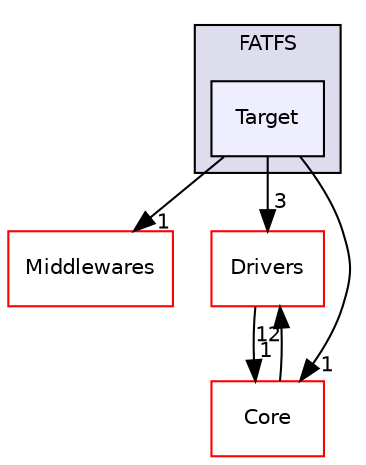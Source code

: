 digraph "/home/runner/work/SDcardBootloader/SDcardBootloader/bootloader/FATFS/Target" {
  compound=true
  node [ fontsize="10", fontname="Helvetica"];
  edge [ labelfontsize="10", labelfontname="Helvetica"];
  subgraph clusterdir_ca60b63f767f5225bc4631228c3dc823 {
    graph [ bgcolor="#ddddee", pencolor="black", label="FATFS" fontname="Helvetica", fontsize="10", URL="dir_ca60b63f767f5225bc4631228c3dc823.html"]
  dir_456a9e298739d9e400611b6af5d9aad0 [shape=box, label="Target", style="filled", fillcolor="#eeeeff", pencolor="black", URL="dir_456a9e298739d9e400611b6af5d9aad0.html"];
  }
  dir_18d39804a75e1fcb1deadc3198692f5c [shape=box label="Middlewares" fillcolor="white" style="filled" color="red" URL="dir_18d39804a75e1fcb1deadc3198692f5c.html"];
  dir_60925fc218da8ca7908795bf5f624060 [shape=box label="Drivers" fillcolor="white" style="filled" color="red" URL="dir_60925fc218da8ca7908795bf5f624060.html"];
  dir_c6310732a22f63c0c2fc5595561e68f1 [shape=box label="Core" fillcolor="white" style="filled" color="red" URL="dir_c6310732a22f63c0c2fc5595561e68f1.html"];
  dir_60925fc218da8ca7908795bf5f624060->dir_c6310732a22f63c0c2fc5595561e68f1 [headlabel="1", labeldistance=1.5 headhref="dir_000018_000000.html"];
  dir_c6310732a22f63c0c2fc5595561e68f1->dir_60925fc218da8ca7908795bf5f624060 [headlabel="12", labeldistance=1.5 headhref="dir_000000_000018.html"];
  dir_456a9e298739d9e400611b6af5d9aad0->dir_18d39804a75e1fcb1deadc3198692f5c [headlabel="1", labeldistance=1.5 headhref="dir_000031_000032.html"];
  dir_456a9e298739d9e400611b6af5d9aad0->dir_60925fc218da8ca7908795bf5f624060 [headlabel="3", labeldistance=1.5 headhref="dir_000031_000018.html"];
  dir_456a9e298739d9e400611b6af5d9aad0->dir_c6310732a22f63c0c2fc5595561e68f1 [headlabel="1", labeldistance=1.5 headhref="dir_000031_000000.html"];
}
